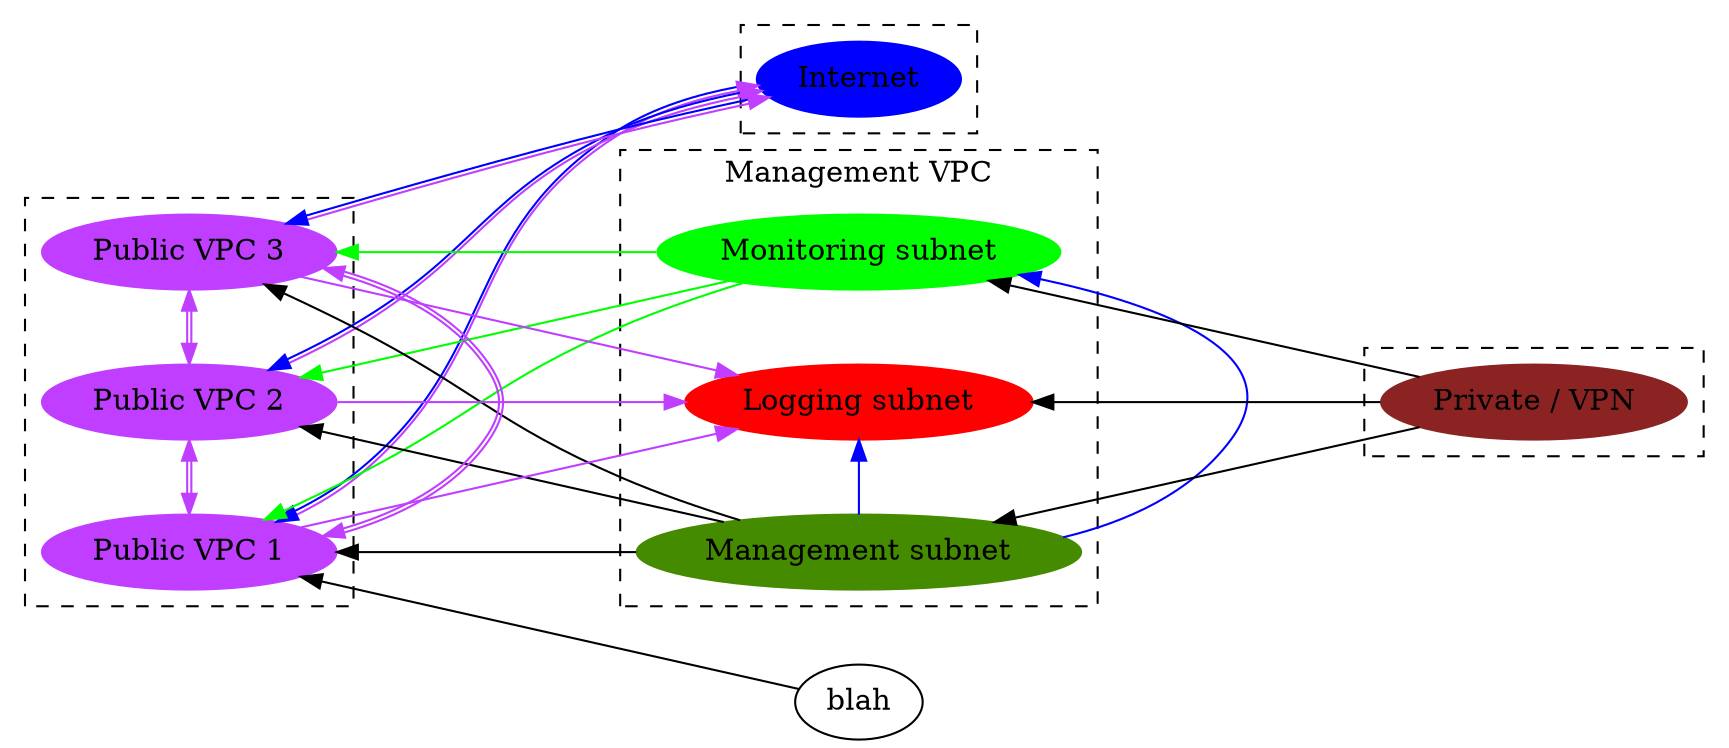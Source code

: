 digraph G {
    #http://www.graphviz.org/pdf/dotguide.pdf
    rankdir = RL

    pack=true;
    packmode="array_u";
    compound=true;


    Internet [ color = blue, style = filled ]

    "Monitoring subnet" [ color = green, style = filled ]
    "Logging subnet" [ color = red, style = filled ]
    "Management subnet" [ color = "chartreuse4", style = filled ]

    "Public VPC 1" [ color = "darkorchid1", style = filled ]
    "Public VPC 2" [ color = "darkorchid1", style = filled ]
    "Public VPC 3" [ color = "darkorchid1", style = filled ]

    "Private / VPN" [ color = "brown4", style = filled ]


    ranksep = 2.0
    nodesep = .5

    subgraph cluster_A
    {
        style="dashed"
        sortv=1;
    {
        rank = min;
        Internet;
    }
}

    subgraph cluster_B
    {
        sortv=2;
        style="dashed"
    {
        rank = same;
        "Public VPC 1"; "Public VPC 2"; "Public VPC 3";
    }
}



    subgraph cluster_C
    {
        sortv=3;
        "Management subnet" -> "Monitoring subnet" [ color="blue" ];
        "Management subnet" -> "Logging subnet" [ color="blue" ];
        style="dashed";
        label="Management VPC";

        {
            rank=same;
            "Monitoring subnet"; "Logging subnet"; "Management subnet";
        }
    }


    subgraph cluster_D
    {
        sortv=4;
        style="dashed"
    {
        rank = max;
        "Private / VPN"
    }
}



    blah->"Public VPC 1"

    Internet -> "Public VPC 1" [dir=both color="blue:darkorchid1"];
    Internet -> "Public VPC 2" [dir=both color="blue:darkorchid1"];
    Internet -> "Public VPC 3" [dir=both color="blue:darkorchid1"];

    "Public VPC 1" -> "Public VPC 2" [dir=both color="darkorchid1:darkorchid1"];
    "Public VPC 1" -> "Public VPC 3" [dir=both color="darkorchid1:darkorchid1"];
    "Public VPC 2" -> "Public VPC 3" [dir=both color="darkorchid1:darkorchid1"];


    "Private / VPN" -> "Monitoring subnet"
    "Private / VPN" -> "Logging subnet"
    "Private / VPN" -> "Management subnet"

    "Management subnet" -> "Public VPC 1"
    "Management subnet" -> "Public VPC 2"
    "Management subnet" -> "Public VPC 3"

    "Monitoring subnet" -> "Public VPC 1" [ color="green"];
    "Monitoring subnet" -> "Public VPC 2" [ color="green"];
    "Monitoring subnet" -> "Public VPC 3" [ color="green"];

    "Public VPC 1" -> "Logging subnet" [ color = "darkorchid1" ];
    "Public VPC 2" -> "Logging subnet" [ color = "darkorchid1" ];
    "Public VPC 3" -> "Logging subnet" [ color = "darkorchid1" ];
}
